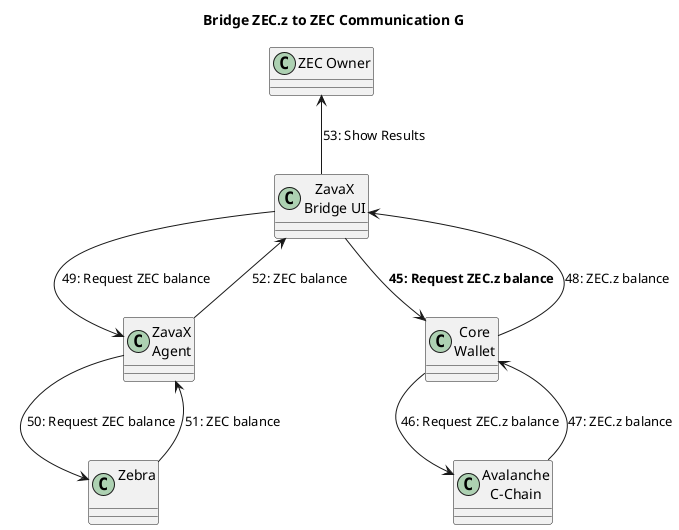 @startuml
title Bridge ZEC.z to ZEC Communication G
top to bottom direction

class "ZavaX\nBridge UI" as UI
class "Core\nWallet" as MC
class "Avalanche\nC-Chain" as CC
class "ZavaX\nAgent" as ZA
class "Zebra\n" as Z
class "ZEC Owner" as ZO

UI -down-> MC : **45: Request ZEC.z balance**
MC -down-> CC : 46: Request ZEC.z balance
CC -up-> MC : 47: ZEC.z balance
MC -up-> UI : 48: ZEC.z balance
UI -down-> ZA : 49: Request ZEC balance
ZA -down-> Z : 50: Request ZEC balance
Z -up-> ZA : 51: ZEC balance
ZA -up-> UI : 52: ZEC balance
UI -up-> ZO : 53: Show Results

@enduml